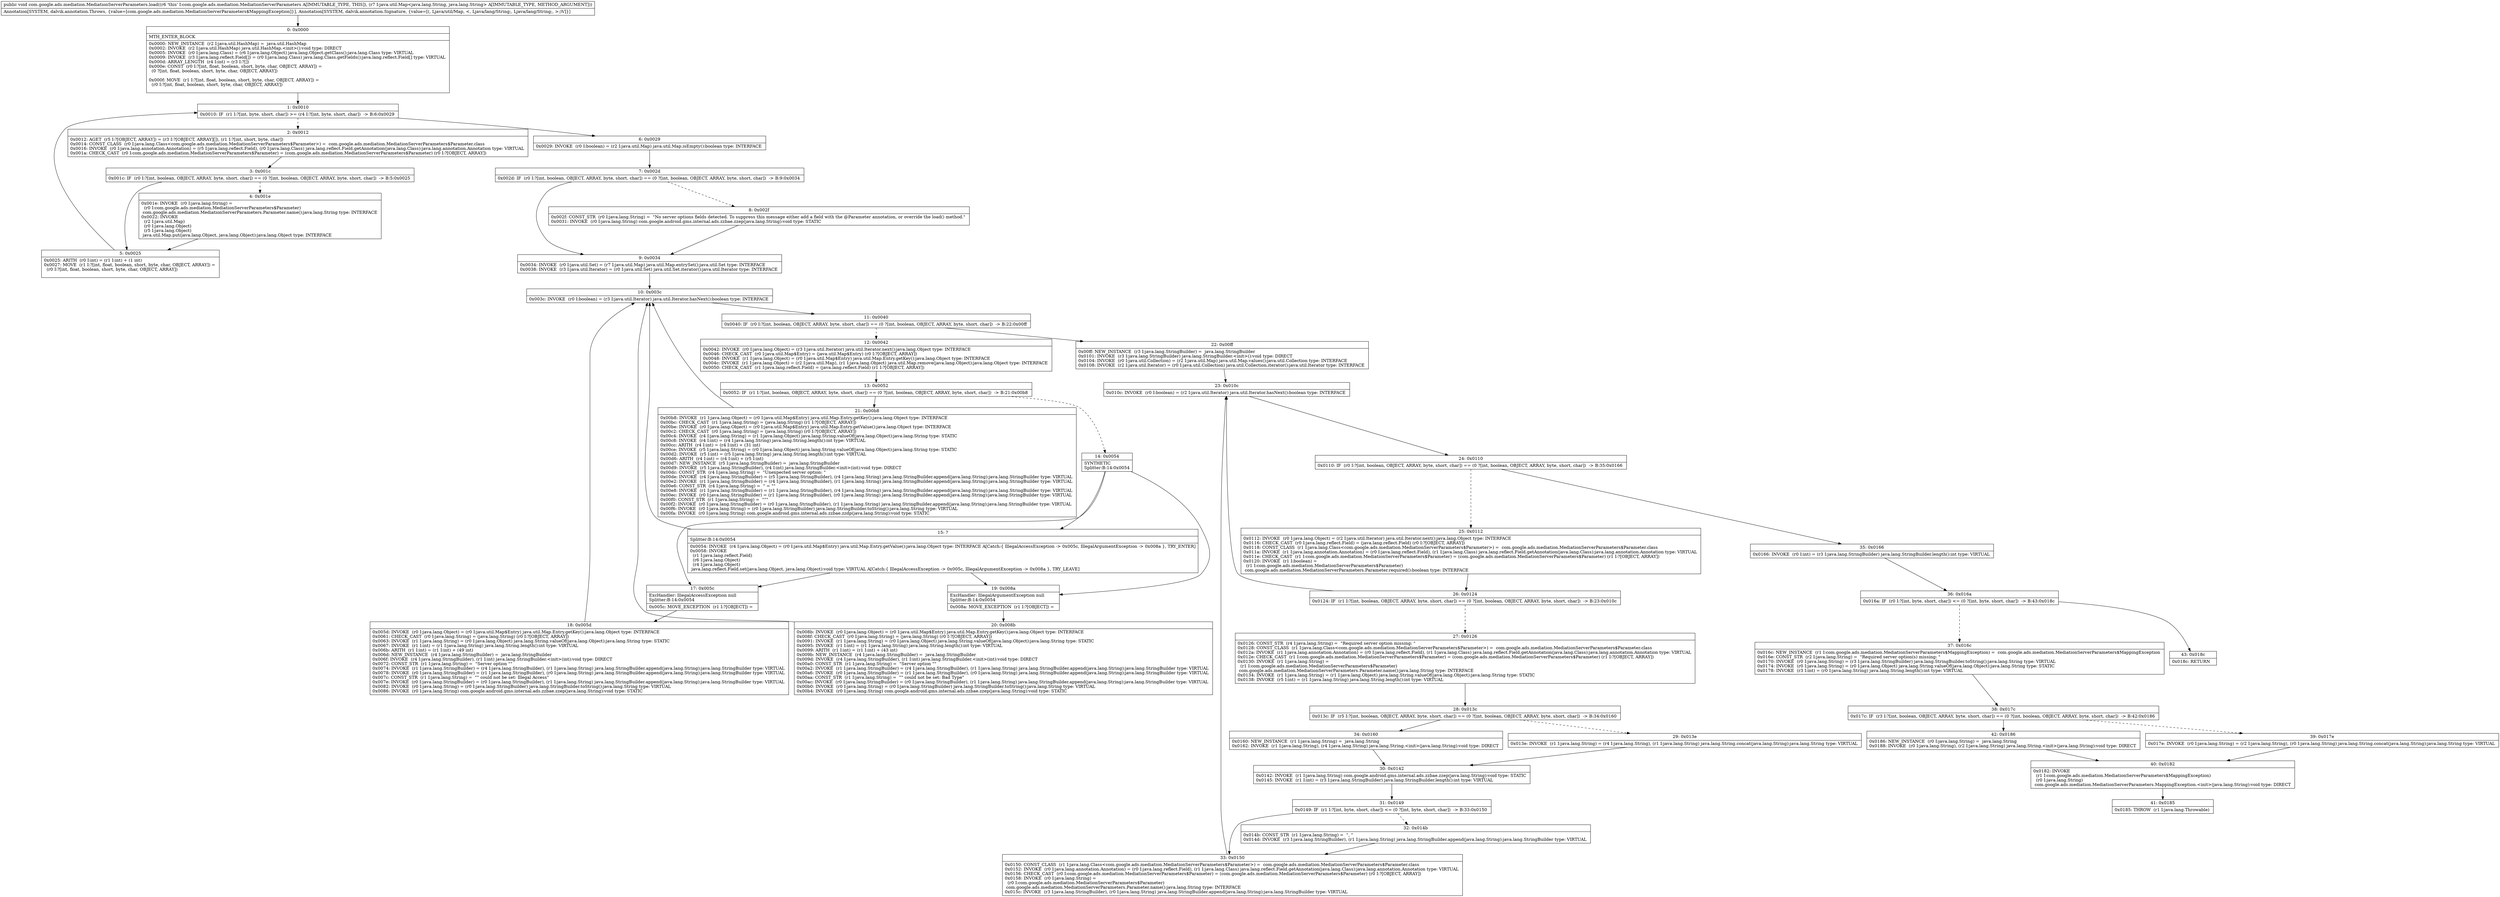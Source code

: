digraph "CFG forcom.google.ads.mediation.MediationServerParameters.load(Ljava\/util\/Map;)V" {
Node_0 [shape=record,label="{0\:\ 0x0000|MTH_ENTER_BLOCK\l|0x0000: NEW_INSTANCE  (r2 I:java.util.HashMap) =  java.util.HashMap \l0x0002: INVOKE  (r2 I:java.util.HashMap) java.util.HashMap.\<init\>():void type: DIRECT \l0x0005: INVOKE  (r0 I:java.lang.Class) = (r6 I:java.lang.Object) java.lang.Object.getClass():java.lang.Class type: VIRTUAL \l0x0009: INVOKE  (r3 I:java.lang.reflect.Field[]) = (r0 I:java.lang.Class) java.lang.Class.getFields():java.lang.reflect.Field[] type: VIRTUAL \l0x000d: ARRAY_LENGTH  (r4 I:int) = (r3 I:?[]) \l0x000e: CONST  (r0 I:?[int, float, boolean, short, byte, char, OBJECT, ARRAY]) = \l  (0 ?[int, float, boolean, short, byte, char, OBJECT, ARRAY])\l \l0x000f: MOVE  (r1 I:?[int, float, boolean, short, byte, char, OBJECT, ARRAY]) = \l  (r0 I:?[int, float, boolean, short, byte, char, OBJECT, ARRAY])\l \l}"];
Node_1 [shape=record,label="{1\:\ 0x0010|0x0010: IF  (r1 I:?[int, byte, short, char]) \>= (r4 I:?[int, byte, short, char])  \-\> B:6:0x0029 \l}"];
Node_2 [shape=record,label="{2\:\ 0x0012|0x0012: AGET  (r5 I:?[OBJECT, ARRAY]) = (r3 I:?[OBJECT, ARRAY][]), (r1 I:?[int, short, byte, char]) \l0x0014: CONST_CLASS  (r0 I:java.lang.Class\<com.google.ads.mediation.MediationServerParameters$Parameter\>) =  com.google.ads.mediation.MediationServerParameters$Parameter.class \l0x0016: INVOKE  (r0 I:java.lang.annotation.Annotation) = (r5 I:java.lang.reflect.Field), (r0 I:java.lang.Class) java.lang.reflect.Field.getAnnotation(java.lang.Class):java.lang.annotation.Annotation type: VIRTUAL \l0x001a: CHECK_CAST  (r0 I:com.google.ads.mediation.MediationServerParameters$Parameter) = (com.google.ads.mediation.MediationServerParameters$Parameter) (r0 I:?[OBJECT, ARRAY]) \l}"];
Node_3 [shape=record,label="{3\:\ 0x001c|0x001c: IF  (r0 I:?[int, boolean, OBJECT, ARRAY, byte, short, char]) == (0 ?[int, boolean, OBJECT, ARRAY, byte, short, char])  \-\> B:5:0x0025 \l}"];
Node_4 [shape=record,label="{4\:\ 0x001e|0x001e: INVOKE  (r0 I:java.lang.String) = \l  (r0 I:com.google.ads.mediation.MediationServerParameters$Parameter)\l com.google.ads.mediation.MediationServerParameters.Parameter.name():java.lang.String type: INTERFACE \l0x0022: INVOKE  \l  (r2 I:java.util.Map)\l  (r0 I:java.lang.Object)\l  (r5 I:java.lang.Object)\l java.util.Map.put(java.lang.Object, java.lang.Object):java.lang.Object type: INTERFACE \l}"];
Node_5 [shape=record,label="{5\:\ 0x0025|0x0025: ARITH  (r0 I:int) = (r1 I:int) + (1 int) \l0x0027: MOVE  (r1 I:?[int, float, boolean, short, byte, char, OBJECT, ARRAY]) = \l  (r0 I:?[int, float, boolean, short, byte, char, OBJECT, ARRAY])\l \l}"];
Node_6 [shape=record,label="{6\:\ 0x0029|0x0029: INVOKE  (r0 I:boolean) = (r2 I:java.util.Map) java.util.Map.isEmpty():boolean type: INTERFACE \l}"];
Node_7 [shape=record,label="{7\:\ 0x002d|0x002d: IF  (r0 I:?[int, boolean, OBJECT, ARRAY, byte, short, char]) == (0 ?[int, boolean, OBJECT, ARRAY, byte, short, char])  \-\> B:9:0x0034 \l}"];
Node_8 [shape=record,label="{8\:\ 0x002f|0x002f: CONST_STR  (r0 I:java.lang.String) =  \"No server options fields detected. To suppress this message either add a field with the @Parameter annotation, or override the load() method.\" \l0x0031: INVOKE  (r0 I:java.lang.String) com.google.android.gms.internal.ads.zzbae.zzep(java.lang.String):void type: STATIC \l}"];
Node_9 [shape=record,label="{9\:\ 0x0034|0x0034: INVOKE  (r0 I:java.util.Set) = (r7 I:java.util.Map) java.util.Map.entrySet():java.util.Set type: INTERFACE \l0x0038: INVOKE  (r3 I:java.util.Iterator) = (r0 I:java.util.Set) java.util.Set.iterator():java.util.Iterator type: INTERFACE \l}"];
Node_10 [shape=record,label="{10\:\ 0x003c|0x003c: INVOKE  (r0 I:boolean) = (r3 I:java.util.Iterator) java.util.Iterator.hasNext():boolean type: INTERFACE \l}"];
Node_11 [shape=record,label="{11\:\ 0x0040|0x0040: IF  (r0 I:?[int, boolean, OBJECT, ARRAY, byte, short, char]) == (0 ?[int, boolean, OBJECT, ARRAY, byte, short, char])  \-\> B:22:0x00ff \l}"];
Node_12 [shape=record,label="{12\:\ 0x0042|0x0042: INVOKE  (r0 I:java.lang.Object) = (r3 I:java.util.Iterator) java.util.Iterator.next():java.lang.Object type: INTERFACE \l0x0046: CHECK_CAST  (r0 I:java.util.Map$Entry) = (java.util.Map$Entry) (r0 I:?[OBJECT, ARRAY]) \l0x0048: INVOKE  (r1 I:java.lang.Object) = (r0 I:java.util.Map$Entry) java.util.Map.Entry.getKey():java.lang.Object type: INTERFACE \l0x004c: INVOKE  (r1 I:java.lang.Object) = (r2 I:java.util.Map), (r1 I:java.lang.Object) java.util.Map.remove(java.lang.Object):java.lang.Object type: INTERFACE \l0x0050: CHECK_CAST  (r1 I:java.lang.reflect.Field) = (java.lang.reflect.Field) (r1 I:?[OBJECT, ARRAY]) \l}"];
Node_13 [shape=record,label="{13\:\ 0x0052|0x0052: IF  (r1 I:?[int, boolean, OBJECT, ARRAY, byte, short, char]) == (0 ?[int, boolean, OBJECT, ARRAY, byte, short, char])  \-\> B:21:0x00b8 \l}"];
Node_14 [shape=record,label="{14\:\ 0x0054|SYNTHETIC\lSplitter:B:14:0x0054\l}"];
Node_15 [shape=record,label="{15\:\ ?|Splitter:B:14:0x0054\l|0x0054: INVOKE  (r4 I:java.lang.Object) = (r0 I:java.util.Map$Entry) java.util.Map.Entry.getValue():java.lang.Object type: INTERFACE A[Catch:\{ IllegalAccessException \-\> 0x005c, IllegalArgumentException \-\> 0x008a \}, TRY_ENTER]\l0x0058: INVOKE  \l  (r1 I:java.lang.reflect.Field)\l  (r6 I:java.lang.Object)\l  (r4 I:java.lang.Object)\l java.lang.reflect.Field.set(java.lang.Object, java.lang.Object):void type: VIRTUAL A[Catch:\{ IllegalAccessException \-\> 0x005c, IllegalArgumentException \-\> 0x008a \}, TRY_LEAVE]\l}"];
Node_17 [shape=record,label="{17\:\ 0x005c|ExcHandler: IllegalAccessException null\lSplitter:B:14:0x0054\l|0x005c: MOVE_EXCEPTION  (r1 I:?[OBJECT]) =  \l}"];
Node_18 [shape=record,label="{18\:\ 0x005d|0x005d: INVOKE  (r0 I:java.lang.Object) = (r0 I:java.util.Map$Entry) java.util.Map.Entry.getKey():java.lang.Object type: INTERFACE \l0x0061: CHECK_CAST  (r0 I:java.lang.String) = (java.lang.String) (r0 I:?[OBJECT, ARRAY]) \l0x0063: INVOKE  (r1 I:java.lang.String) = (r0 I:java.lang.Object) java.lang.String.valueOf(java.lang.Object):java.lang.String type: STATIC \l0x0067: INVOKE  (r1 I:int) = (r1 I:java.lang.String) java.lang.String.length():int type: VIRTUAL \l0x006b: ARITH  (r1 I:int) = (r1 I:int) + (49 int) \l0x006d: NEW_INSTANCE  (r4 I:java.lang.StringBuilder) =  java.lang.StringBuilder \l0x006f: INVOKE  (r4 I:java.lang.StringBuilder), (r1 I:int) java.lang.StringBuilder.\<init\>(int):void type: DIRECT \l0x0072: CONST_STR  (r1 I:java.lang.String) =  \"Server option \"\" \l0x0074: INVOKE  (r1 I:java.lang.StringBuilder) = (r4 I:java.lang.StringBuilder), (r1 I:java.lang.String) java.lang.StringBuilder.append(java.lang.String):java.lang.StringBuilder type: VIRTUAL \l0x0078: INVOKE  (r0 I:java.lang.StringBuilder) = (r1 I:java.lang.StringBuilder), (r0 I:java.lang.String) java.lang.StringBuilder.append(java.lang.String):java.lang.StringBuilder type: VIRTUAL \l0x007c: CONST_STR  (r1 I:java.lang.String) =  \"\" could not be set: Illegal Access\" \l0x007e: INVOKE  (r0 I:java.lang.StringBuilder) = (r0 I:java.lang.StringBuilder), (r1 I:java.lang.String) java.lang.StringBuilder.append(java.lang.String):java.lang.StringBuilder type: VIRTUAL \l0x0082: INVOKE  (r0 I:java.lang.String) = (r0 I:java.lang.StringBuilder) java.lang.StringBuilder.toString():java.lang.String type: VIRTUAL \l0x0086: INVOKE  (r0 I:java.lang.String) com.google.android.gms.internal.ads.zzbae.zzep(java.lang.String):void type: STATIC \l}"];
Node_19 [shape=record,label="{19\:\ 0x008a|ExcHandler: IllegalArgumentException null\lSplitter:B:14:0x0054\l|0x008a: MOVE_EXCEPTION  (r1 I:?[OBJECT]) =  \l}"];
Node_20 [shape=record,label="{20\:\ 0x008b|0x008b: INVOKE  (r0 I:java.lang.Object) = (r0 I:java.util.Map$Entry) java.util.Map.Entry.getKey():java.lang.Object type: INTERFACE \l0x008f: CHECK_CAST  (r0 I:java.lang.String) = (java.lang.String) (r0 I:?[OBJECT, ARRAY]) \l0x0091: INVOKE  (r1 I:java.lang.String) = (r0 I:java.lang.Object) java.lang.String.valueOf(java.lang.Object):java.lang.String type: STATIC \l0x0095: INVOKE  (r1 I:int) = (r1 I:java.lang.String) java.lang.String.length():int type: VIRTUAL \l0x0099: ARITH  (r1 I:int) = (r1 I:int) + (43 int) \l0x009b: NEW_INSTANCE  (r4 I:java.lang.StringBuilder) =  java.lang.StringBuilder \l0x009d: INVOKE  (r4 I:java.lang.StringBuilder), (r1 I:int) java.lang.StringBuilder.\<init\>(int):void type: DIRECT \l0x00a0: CONST_STR  (r1 I:java.lang.String) =  \"Server option \"\" \l0x00a2: INVOKE  (r1 I:java.lang.StringBuilder) = (r4 I:java.lang.StringBuilder), (r1 I:java.lang.String) java.lang.StringBuilder.append(java.lang.String):java.lang.StringBuilder type: VIRTUAL \l0x00a6: INVOKE  (r0 I:java.lang.StringBuilder) = (r1 I:java.lang.StringBuilder), (r0 I:java.lang.String) java.lang.StringBuilder.append(java.lang.String):java.lang.StringBuilder type: VIRTUAL \l0x00aa: CONST_STR  (r1 I:java.lang.String) =  \"\" could not be set: Bad Type\" \l0x00ac: INVOKE  (r0 I:java.lang.StringBuilder) = (r0 I:java.lang.StringBuilder), (r1 I:java.lang.String) java.lang.StringBuilder.append(java.lang.String):java.lang.StringBuilder type: VIRTUAL \l0x00b0: INVOKE  (r0 I:java.lang.String) = (r0 I:java.lang.StringBuilder) java.lang.StringBuilder.toString():java.lang.String type: VIRTUAL \l0x00b4: INVOKE  (r0 I:java.lang.String) com.google.android.gms.internal.ads.zzbae.zzep(java.lang.String):void type: STATIC \l}"];
Node_21 [shape=record,label="{21\:\ 0x00b8|0x00b8: INVOKE  (r1 I:java.lang.Object) = (r0 I:java.util.Map$Entry) java.util.Map.Entry.getKey():java.lang.Object type: INTERFACE \l0x00bc: CHECK_CAST  (r1 I:java.lang.String) = (java.lang.String) (r1 I:?[OBJECT, ARRAY]) \l0x00be: INVOKE  (r0 I:java.lang.Object) = (r0 I:java.util.Map$Entry) java.util.Map.Entry.getValue():java.lang.Object type: INTERFACE \l0x00c2: CHECK_CAST  (r0 I:java.lang.String) = (java.lang.String) (r0 I:?[OBJECT, ARRAY]) \l0x00c4: INVOKE  (r4 I:java.lang.String) = (r1 I:java.lang.Object) java.lang.String.valueOf(java.lang.Object):java.lang.String type: STATIC \l0x00c8: INVOKE  (r4 I:int) = (r4 I:java.lang.String) java.lang.String.length():int type: VIRTUAL \l0x00cc: ARITH  (r4 I:int) = (r4 I:int) + (31 int) \l0x00ce: INVOKE  (r5 I:java.lang.String) = (r0 I:java.lang.Object) java.lang.String.valueOf(java.lang.Object):java.lang.String type: STATIC \l0x00d2: INVOKE  (r5 I:int) = (r5 I:java.lang.String) java.lang.String.length():int type: VIRTUAL \l0x00d6: ARITH  (r4 I:int) = (r4 I:int) + (r5 I:int) \l0x00d7: NEW_INSTANCE  (r5 I:java.lang.StringBuilder) =  java.lang.StringBuilder \l0x00d9: INVOKE  (r5 I:java.lang.StringBuilder), (r4 I:int) java.lang.StringBuilder.\<init\>(int):void type: DIRECT \l0x00dc: CONST_STR  (r4 I:java.lang.String) =  \"Unexpected server option: \" \l0x00de: INVOKE  (r4 I:java.lang.StringBuilder) = (r5 I:java.lang.StringBuilder), (r4 I:java.lang.String) java.lang.StringBuilder.append(java.lang.String):java.lang.StringBuilder type: VIRTUAL \l0x00e2: INVOKE  (r1 I:java.lang.StringBuilder) = (r4 I:java.lang.StringBuilder), (r1 I:java.lang.String) java.lang.StringBuilder.append(java.lang.String):java.lang.StringBuilder type: VIRTUAL \l0x00e6: CONST_STR  (r4 I:java.lang.String) =  \" = \"\" \l0x00e8: INVOKE  (r1 I:java.lang.StringBuilder) = (r1 I:java.lang.StringBuilder), (r4 I:java.lang.String) java.lang.StringBuilder.append(java.lang.String):java.lang.StringBuilder type: VIRTUAL \l0x00ec: INVOKE  (r0 I:java.lang.StringBuilder) = (r1 I:java.lang.StringBuilder), (r0 I:java.lang.String) java.lang.StringBuilder.append(java.lang.String):java.lang.StringBuilder type: VIRTUAL \l0x00f0: CONST_STR  (r1 I:java.lang.String) =  \"\"\" \l0x00f2: INVOKE  (r0 I:java.lang.StringBuilder) = (r0 I:java.lang.StringBuilder), (r1 I:java.lang.String) java.lang.StringBuilder.append(java.lang.String):java.lang.StringBuilder type: VIRTUAL \l0x00f6: INVOKE  (r0 I:java.lang.String) = (r0 I:java.lang.StringBuilder) java.lang.StringBuilder.toString():java.lang.String type: VIRTUAL \l0x00fa: INVOKE  (r0 I:java.lang.String) com.google.android.gms.internal.ads.zzbae.zzdp(java.lang.String):void type: STATIC \l}"];
Node_22 [shape=record,label="{22\:\ 0x00ff|0x00ff: NEW_INSTANCE  (r3 I:java.lang.StringBuilder) =  java.lang.StringBuilder \l0x0101: INVOKE  (r3 I:java.lang.StringBuilder) java.lang.StringBuilder.\<init\>():void type: DIRECT \l0x0104: INVOKE  (r0 I:java.util.Collection) = (r2 I:java.util.Map) java.util.Map.values():java.util.Collection type: INTERFACE \l0x0108: INVOKE  (r2 I:java.util.Iterator) = (r0 I:java.util.Collection) java.util.Collection.iterator():java.util.Iterator type: INTERFACE \l}"];
Node_23 [shape=record,label="{23\:\ 0x010c|0x010c: INVOKE  (r0 I:boolean) = (r2 I:java.util.Iterator) java.util.Iterator.hasNext():boolean type: INTERFACE \l}"];
Node_24 [shape=record,label="{24\:\ 0x0110|0x0110: IF  (r0 I:?[int, boolean, OBJECT, ARRAY, byte, short, char]) == (0 ?[int, boolean, OBJECT, ARRAY, byte, short, char])  \-\> B:35:0x0166 \l}"];
Node_25 [shape=record,label="{25\:\ 0x0112|0x0112: INVOKE  (r0 I:java.lang.Object) = (r2 I:java.util.Iterator) java.util.Iterator.next():java.lang.Object type: INTERFACE \l0x0116: CHECK_CAST  (r0 I:java.lang.reflect.Field) = (java.lang.reflect.Field) (r0 I:?[OBJECT, ARRAY]) \l0x0118: CONST_CLASS  (r1 I:java.lang.Class\<com.google.ads.mediation.MediationServerParameters$Parameter\>) =  com.google.ads.mediation.MediationServerParameters$Parameter.class \l0x011a: INVOKE  (r1 I:java.lang.annotation.Annotation) = (r0 I:java.lang.reflect.Field), (r1 I:java.lang.Class) java.lang.reflect.Field.getAnnotation(java.lang.Class):java.lang.annotation.Annotation type: VIRTUAL \l0x011e: CHECK_CAST  (r1 I:com.google.ads.mediation.MediationServerParameters$Parameter) = (com.google.ads.mediation.MediationServerParameters$Parameter) (r1 I:?[OBJECT, ARRAY]) \l0x0120: INVOKE  (r1 I:boolean) = \l  (r1 I:com.google.ads.mediation.MediationServerParameters$Parameter)\l com.google.ads.mediation.MediationServerParameters.Parameter.required():boolean type: INTERFACE \l}"];
Node_26 [shape=record,label="{26\:\ 0x0124|0x0124: IF  (r1 I:?[int, boolean, OBJECT, ARRAY, byte, short, char]) == (0 ?[int, boolean, OBJECT, ARRAY, byte, short, char])  \-\> B:23:0x010c \l}"];
Node_27 [shape=record,label="{27\:\ 0x0126|0x0126: CONST_STR  (r4 I:java.lang.String) =  \"Required server option missing: \" \l0x0128: CONST_CLASS  (r1 I:java.lang.Class\<com.google.ads.mediation.MediationServerParameters$Parameter\>) =  com.google.ads.mediation.MediationServerParameters$Parameter.class \l0x012a: INVOKE  (r1 I:java.lang.annotation.Annotation) = (r0 I:java.lang.reflect.Field), (r1 I:java.lang.Class) java.lang.reflect.Field.getAnnotation(java.lang.Class):java.lang.annotation.Annotation type: VIRTUAL \l0x012e: CHECK_CAST  (r1 I:com.google.ads.mediation.MediationServerParameters$Parameter) = (com.google.ads.mediation.MediationServerParameters$Parameter) (r1 I:?[OBJECT, ARRAY]) \l0x0130: INVOKE  (r1 I:java.lang.String) = \l  (r1 I:com.google.ads.mediation.MediationServerParameters$Parameter)\l com.google.ads.mediation.MediationServerParameters.Parameter.name():java.lang.String type: INTERFACE \l0x0134: INVOKE  (r1 I:java.lang.String) = (r1 I:java.lang.Object) java.lang.String.valueOf(java.lang.Object):java.lang.String type: STATIC \l0x0138: INVOKE  (r5 I:int) = (r1 I:java.lang.String) java.lang.String.length():int type: VIRTUAL \l}"];
Node_28 [shape=record,label="{28\:\ 0x013c|0x013c: IF  (r5 I:?[int, boolean, OBJECT, ARRAY, byte, short, char]) == (0 ?[int, boolean, OBJECT, ARRAY, byte, short, char])  \-\> B:34:0x0160 \l}"];
Node_29 [shape=record,label="{29\:\ 0x013e|0x013e: INVOKE  (r1 I:java.lang.String) = (r4 I:java.lang.String), (r1 I:java.lang.String) java.lang.String.concat(java.lang.String):java.lang.String type: VIRTUAL \l}"];
Node_30 [shape=record,label="{30\:\ 0x0142|0x0142: INVOKE  (r1 I:java.lang.String) com.google.android.gms.internal.ads.zzbae.zzep(java.lang.String):void type: STATIC \l0x0145: INVOKE  (r1 I:int) = (r3 I:java.lang.StringBuilder) java.lang.StringBuilder.length():int type: VIRTUAL \l}"];
Node_31 [shape=record,label="{31\:\ 0x0149|0x0149: IF  (r1 I:?[int, byte, short, char]) \<= (0 ?[int, byte, short, char])  \-\> B:33:0x0150 \l}"];
Node_32 [shape=record,label="{32\:\ 0x014b|0x014b: CONST_STR  (r1 I:java.lang.String) =  \", \" \l0x014d: INVOKE  (r3 I:java.lang.StringBuilder), (r1 I:java.lang.String) java.lang.StringBuilder.append(java.lang.String):java.lang.StringBuilder type: VIRTUAL \l}"];
Node_33 [shape=record,label="{33\:\ 0x0150|0x0150: CONST_CLASS  (r1 I:java.lang.Class\<com.google.ads.mediation.MediationServerParameters$Parameter\>) =  com.google.ads.mediation.MediationServerParameters$Parameter.class \l0x0152: INVOKE  (r0 I:java.lang.annotation.Annotation) = (r0 I:java.lang.reflect.Field), (r1 I:java.lang.Class) java.lang.reflect.Field.getAnnotation(java.lang.Class):java.lang.annotation.Annotation type: VIRTUAL \l0x0156: CHECK_CAST  (r0 I:com.google.ads.mediation.MediationServerParameters$Parameter) = (com.google.ads.mediation.MediationServerParameters$Parameter) (r0 I:?[OBJECT, ARRAY]) \l0x0158: INVOKE  (r0 I:java.lang.String) = \l  (r0 I:com.google.ads.mediation.MediationServerParameters$Parameter)\l com.google.ads.mediation.MediationServerParameters.Parameter.name():java.lang.String type: INTERFACE \l0x015c: INVOKE  (r3 I:java.lang.StringBuilder), (r0 I:java.lang.String) java.lang.StringBuilder.append(java.lang.String):java.lang.StringBuilder type: VIRTUAL \l}"];
Node_34 [shape=record,label="{34\:\ 0x0160|0x0160: NEW_INSTANCE  (r1 I:java.lang.String) =  java.lang.String \l0x0162: INVOKE  (r1 I:java.lang.String), (r4 I:java.lang.String) java.lang.String.\<init\>(java.lang.String):void type: DIRECT \l}"];
Node_35 [shape=record,label="{35\:\ 0x0166|0x0166: INVOKE  (r0 I:int) = (r3 I:java.lang.StringBuilder) java.lang.StringBuilder.length():int type: VIRTUAL \l}"];
Node_36 [shape=record,label="{36\:\ 0x016a|0x016a: IF  (r0 I:?[int, byte, short, char]) \<= (0 ?[int, byte, short, char])  \-\> B:43:0x018c \l}"];
Node_37 [shape=record,label="{37\:\ 0x016c|0x016c: NEW_INSTANCE  (r1 I:com.google.ads.mediation.MediationServerParameters$MappingException) =  com.google.ads.mediation.MediationServerParameters$MappingException \l0x016e: CONST_STR  (r2 I:java.lang.String) =  \"Required server option(s) missing: \" \l0x0170: INVOKE  (r0 I:java.lang.String) = (r3 I:java.lang.StringBuilder) java.lang.StringBuilder.toString():java.lang.String type: VIRTUAL \l0x0174: INVOKE  (r0 I:java.lang.String) = (r0 I:java.lang.Object) java.lang.String.valueOf(java.lang.Object):java.lang.String type: STATIC \l0x0178: INVOKE  (r3 I:int) = (r0 I:java.lang.String) java.lang.String.length():int type: VIRTUAL \l}"];
Node_38 [shape=record,label="{38\:\ 0x017c|0x017c: IF  (r3 I:?[int, boolean, OBJECT, ARRAY, byte, short, char]) == (0 ?[int, boolean, OBJECT, ARRAY, byte, short, char])  \-\> B:42:0x0186 \l}"];
Node_39 [shape=record,label="{39\:\ 0x017e|0x017e: INVOKE  (r0 I:java.lang.String) = (r2 I:java.lang.String), (r0 I:java.lang.String) java.lang.String.concat(java.lang.String):java.lang.String type: VIRTUAL \l}"];
Node_40 [shape=record,label="{40\:\ 0x0182|0x0182: INVOKE  \l  (r1 I:com.google.ads.mediation.MediationServerParameters$MappingException)\l  (r0 I:java.lang.String)\l com.google.ads.mediation.MediationServerParameters.MappingException.\<init\>(java.lang.String):void type: DIRECT \l}"];
Node_41 [shape=record,label="{41\:\ 0x0185|0x0185: THROW  (r1 I:java.lang.Throwable) \l}"];
Node_42 [shape=record,label="{42\:\ 0x0186|0x0186: NEW_INSTANCE  (r0 I:java.lang.String) =  java.lang.String \l0x0188: INVOKE  (r0 I:java.lang.String), (r2 I:java.lang.String) java.lang.String.\<init\>(java.lang.String):void type: DIRECT \l}"];
Node_43 [shape=record,label="{43\:\ 0x018c|0x018c: RETURN   \l}"];
MethodNode[shape=record,label="{public void com.google.ads.mediation.MediationServerParameters.load((r6 'this' I:com.google.ads.mediation.MediationServerParameters A[IMMUTABLE_TYPE, THIS]), (r7 I:java.util.Map\<java.lang.String, java.lang.String\> A[IMMUTABLE_TYPE, METHOD_ARGUMENT]))  | Annotation[SYSTEM, dalvik.annotation.Throws, \{value=[com.google.ads.mediation.MediationServerParameters$MappingException]\}], Annotation[SYSTEM, dalvik.annotation.Signature, \{value=[(, Ljava\/util\/Map, \<, Ljava\/lang\/String;, Ljava\/lang\/String;, \>;)V]\}]\l}"];
MethodNode -> Node_0;
Node_0 -> Node_1;
Node_1 -> Node_2[style=dashed];
Node_1 -> Node_6;
Node_2 -> Node_3;
Node_3 -> Node_4[style=dashed];
Node_3 -> Node_5;
Node_4 -> Node_5;
Node_5 -> Node_1;
Node_6 -> Node_7;
Node_7 -> Node_8[style=dashed];
Node_7 -> Node_9;
Node_8 -> Node_9;
Node_9 -> Node_10;
Node_10 -> Node_11;
Node_11 -> Node_12[style=dashed];
Node_11 -> Node_22;
Node_12 -> Node_13;
Node_13 -> Node_14[style=dashed];
Node_13 -> Node_21;
Node_14 -> Node_15;
Node_14 -> Node_17;
Node_14 -> Node_19;
Node_15 -> Node_17;
Node_15 -> Node_19;
Node_15 -> Node_10;
Node_17 -> Node_18;
Node_18 -> Node_10;
Node_19 -> Node_20;
Node_20 -> Node_10;
Node_21 -> Node_10;
Node_22 -> Node_23;
Node_23 -> Node_24;
Node_24 -> Node_25[style=dashed];
Node_24 -> Node_35;
Node_25 -> Node_26;
Node_26 -> Node_23;
Node_26 -> Node_27[style=dashed];
Node_27 -> Node_28;
Node_28 -> Node_29[style=dashed];
Node_28 -> Node_34;
Node_29 -> Node_30;
Node_30 -> Node_31;
Node_31 -> Node_32[style=dashed];
Node_31 -> Node_33;
Node_32 -> Node_33;
Node_33 -> Node_23;
Node_34 -> Node_30;
Node_35 -> Node_36;
Node_36 -> Node_37[style=dashed];
Node_36 -> Node_43;
Node_37 -> Node_38;
Node_38 -> Node_39[style=dashed];
Node_38 -> Node_42;
Node_39 -> Node_40;
Node_40 -> Node_41;
Node_42 -> Node_40;
}

